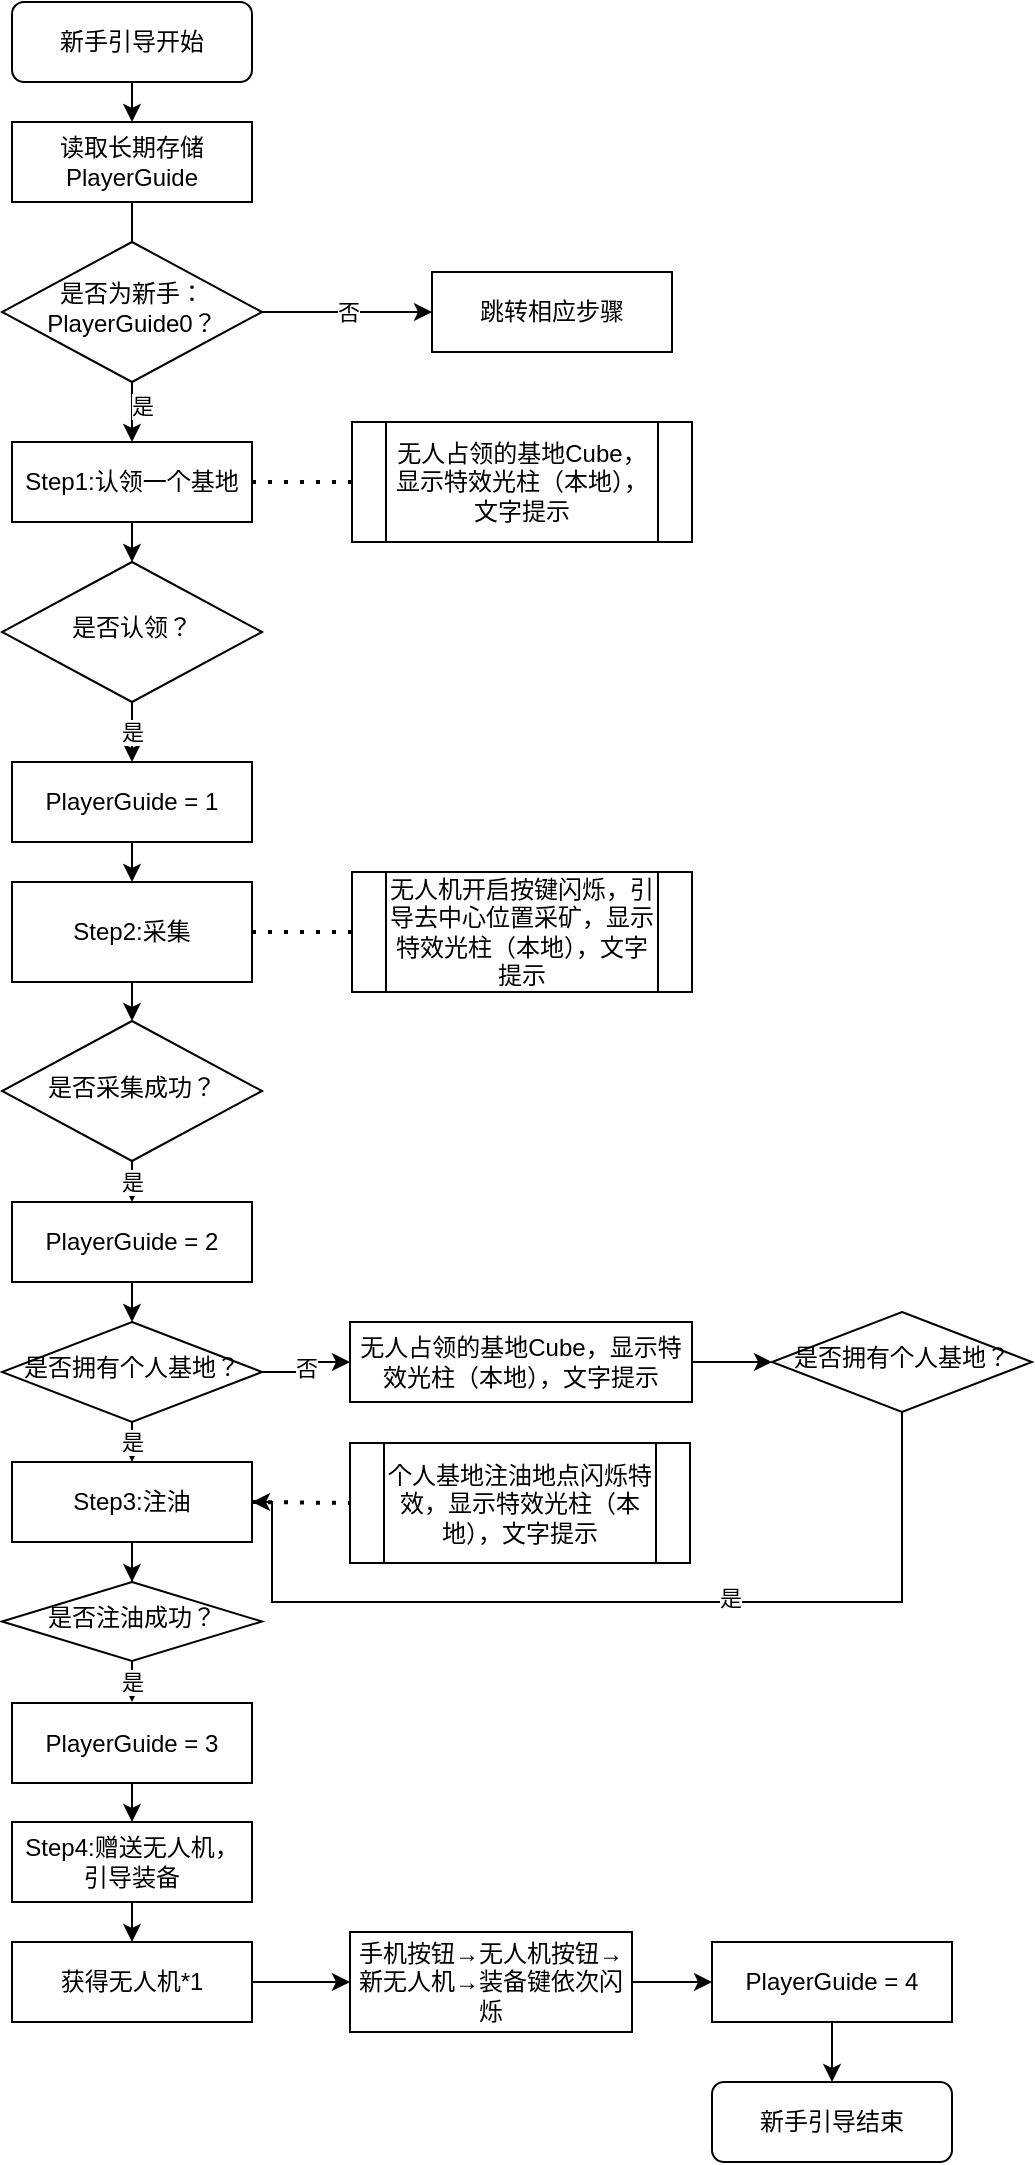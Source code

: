 <mxfile version="13.6.9" type="github">
  <diagram id="C5RBs43oDa-KdzZeNtuy" name="Page-1">
    <mxGraphModel dx="886" dy="717" grid="1" gridSize="10" guides="1" tooltips="1" connect="1" arrows="1" fold="1" page="1" pageScale="1" pageWidth="827" pageHeight="1169" math="0" shadow="0">
      <root>
        <mxCell id="WIyWlLk6GJQsqaUBKTNV-0" />
        <mxCell id="WIyWlLk6GJQsqaUBKTNV-1" parent="WIyWlLk6GJQsqaUBKTNV-0" />
        <mxCell id="w7deWJEiPZsFdYaoHRrN-9" style="edgeStyle=orthogonalEdgeStyle;rounded=0;orthogonalLoop=1;jettySize=auto;html=1;exitX=0.5;exitY=1;exitDx=0;exitDy=0;entryX=0.5;entryY=0;entryDx=0;entryDy=0;" edge="1" parent="WIyWlLk6GJQsqaUBKTNV-1" source="WIyWlLk6GJQsqaUBKTNV-3" target="w7deWJEiPZsFdYaoHRrN-8">
          <mxGeometry relative="1" as="geometry" />
        </mxCell>
        <mxCell id="WIyWlLk6GJQsqaUBKTNV-3" value="新手引导开始" style="rounded=1;whiteSpace=wrap;html=1;fontSize=12;glass=0;strokeWidth=1;shadow=0;" parent="WIyWlLk6GJQsqaUBKTNV-1" vertex="1">
          <mxGeometry x="160" y="10" width="120" height="40" as="geometry" />
        </mxCell>
        <mxCell id="w7deWJEiPZsFdYaoHRrN-16" style="edgeStyle=orthogonalEdgeStyle;rounded=0;orthogonalLoop=1;jettySize=auto;html=1;exitX=0.5;exitY=1;exitDx=0;exitDy=0;entryX=0.5;entryY=0;entryDx=0;entryDy=0;" edge="1" parent="WIyWlLk6GJQsqaUBKTNV-1" source="w7deWJEiPZsFdYaoHRrN-1" target="w7deWJEiPZsFdYaoHRrN-15">
          <mxGeometry relative="1" as="geometry" />
        </mxCell>
        <mxCell id="w7deWJEiPZsFdYaoHRrN-1" value="Step1:认领一个基地" style="rounded=0;whiteSpace=wrap;html=1;" vertex="1" parent="WIyWlLk6GJQsqaUBKTNV-1">
          <mxGeometry x="160" y="230" width="120" height="40" as="geometry" />
        </mxCell>
        <mxCell id="w7deWJEiPZsFdYaoHRrN-10" style="edgeStyle=orthogonalEdgeStyle;rounded=0;orthogonalLoop=1;jettySize=auto;html=1;exitX=0.5;exitY=1;exitDx=0;exitDy=0;entryX=0.5;entryY=0;entryDx=0;entryDy=0;" edge="1" parent="WIyWlLk6GJQsqaUBKTNV-1" source="w7deWJEiPZsFdYaoHRrN-8" target="w7deWJEiPZsFdYaoHRrN-1">
          <mxGeometry relative="1" as="geometry" />
        </mxCell>
        <mxCell id="w7deWJEiPZsFdYaoHRrN-14" value="是" style="edgeLabel;html=1;align=center;verticalAlign=middle;resizable=0;points=[];" vertex="1" connectable="0" parent="w7deWJEiPZsFdYaoHRrN-10">
          <mxGeometry x="0.7" y="5" relative="1" as="geometry">
            <mxPoint as="offset" />
          </mxGeometry>
        </mxCell>
        <mxCell id="w7deWJEiPZsFdYaoHRrN-8" value="读取长期存储PlayerGuide" style="rounded=0;whiteSpace=wrap;html=1;" vertex="1" parent="WIyWlLk6GJQsqaUBKTNV-1">
          <mxGeometry x="160" y="70" width="120" height="40" as="geometry" />
        </mxCell>
        <mxCell id="w7deWJEiPZsFdYaoHRrN-43" value="否" style="edgeStyle=orthogonalEdgeStyle;rounded=0;orthogonalLoop=1;jettySize=auto;html=1;exitX=1;exitY=0.5;exitDx=0;exitDy=0;entryX=0;entryY=0.5;entryDx=0;entryDy=0;" edge="1" parent="WIyWlLk6GJQsqaUBKTNV-1" source="w7deWJEiPZsFdYaoHRrN-11" target="w7deWJEiPZsFdYaoHRrN-42">
          <mxGeometry relative="1" as="geometry" />
        </mxCell>
        <mxCell id="w7deWJEiPZsFdYaoHRrN-11" value="是否为新手：PlayerGuide0？" style="rhombus;whiteSpace=wrap;html=1;shadow=0;fontFamily=Helvetica;fontSize=12;align=center;strokeWidth=1;spacing=6;spacingTop=-4;" vertex="1" parent="WIyWlLk6GJQsqaUBKTNV-1">
          <mxGeometry x="155" y="130" width="130" height="70" as="geometry" />
        </mxCell>
        <mxCell id="w7deWJEiPZsFdYaoHRrN-13" style="edgeStyle=orthogonalEdgeStyle;rounded=0;orthogonalLoop=1;jettySize=auto;html=1;exitX=0.5;exitY=1;exitDx=0;exitDy=0;" edge="1" parent="WIyWlLk6GJQsqaUBKTNV-1">
          <mxGeometry relative="1" as="geometry">
            <mxPoint x="200" y="220" as="sourcePoint" />
            <mxPoint x="200" y="220" as="targetPoint" />
          </mxGeometry>
        </mxCell>
        <mxCell id="w7deWJEiPZsFdYaoHRrN-18" value="是" style="edgeStyle=orthogonalEdgeStyle;rounded=0;orthogonalLoop=1;jettySize=auto;html=1;exitX=0.5;exitY=1;exitDx=0;exitDy=0;entryX=0.5;entryY=0;entryDx=0;entryDy=0;" edge="1" parent="WIyWlLk6GJQsqaUBKTNV-1" source="w7deWJEiPZsFdYaoHRrN-15" target="w7deWJEiPZsFdYaoHRrN-17">
          <mxGeometry relative="1" as="geometry" />
        </mxCell>
        <mxCell id="w7deWJEiPZsFdYaoHRrN-15" value="是否认领？" style="rhombus;whiteSpace=wrap;html=1;shadow=0;fontFamily=Helvetica;fontSize=12;align=center;strokeWidth=1;spacing=6;spacingTop=-4;" vertex="1" parent="WIyWlLk6GJQsqaUBKTNV-1">
          <mxGeometry x="155" y="290" width="130" height="70" as="geometry" />
        </mxCell>
        <mxCell id="w7deWJEiPZsFdYaoHRrN-20" style="edgeStyle=orthogonalEdgeStyle;rounded=0;orthogonalLoop=1;jettySize=auto;html=1;exitX=0.5;exitY=1;exitDx=0;exitDy=0;entryX=0.5;entryY=0;entryDx=0;entryDy=0;" edge="1" parent="WIyWlLk6GJQsqaUBKTNV-1" source="w7deWJEiPZsFdYaoHRrN-17" target="w7deWJEiPZsFdYaoHRrN-19">
          <mxGeometry relative="1" as="geometry" />
        </mxCell>
        <mxCell id="w7deWJEiPZsFdYaoHRrN-17" value="PlayerGuide = 1" style="rounded=0;whiteSpace=wrap;html=1;" vertex="1" parent="WIyWlLk6GJQsqaUBKTNV-1">
          <mxGeometry x="160" y="390" width="120" height="40" as="geometry" />
        </mxCell>
        <mxCell id="w7deWJEiPZsFdYaoHRrN-22" style="edgeStyle=orthogonalEdgeStyle;rounded=0;orthogonalLoop=1;jettySize=auto;html=1;exitX=0.5;exitY=1;exitDx=0;exitDy=0;entryX=0.5;entryY=0;entryDx=0;entryDy=0;" edge="1" parent="WIyWlLk6GJQsqaUBKTNV-1" source="w7deWJEiPZsFdYaoHRrN-19" target="w7deWJEiPZsFdYaoHRrN-21">
          <mxGeometry relative="1" as="geometry" />
        </mxCell>
        <mxCell id="w7deWJEiPZsFdYaoHRrN-19" value="Step2:采集" style="rounded=0;whiteSpace=wrap;html=1;" vertex="1" parent="WIyWlLk6GJQsqaUBKTNV-1">
          <mxGeometry x="160" y="450" width="120" height="50" as="geometry" />
        </mxCell>
        <mxCell id="w7deWJEiPZsFdYaoHRrN-26" value="是" style="edgeStyle=orthogonalEdgeStyle;rounded=0;orthogonalLoop=1;jettySize=auto;html=1;exitX=0.5;exitY=1;exitDx=0;exitDy=0;entryX=0.5;entryY=0;entryDx=0;entryDy=0;" edge="1" parent="WIyWlLk6GJQsqaUBKTNV-1" source="w7deWJEiPZsFdYaoHRrN-21" target="w7deWJEiPZsFdYaoHRrN-24">
          <mxGeometry relative="1" as="geometry" />
        </mxCell>
        <mxCell id="w7deWJEiPZsFdYaoHRrN-21" value="是否采集成功？" style="rhombus;whiteSpace=wrap;html=1;shadow=0;fontFamily=Helvetica;fontSize=12;align=center;strokeWidth=1;spacing=6;spacingTop=-4;" vertex="1" parent="WIyWlLk6GJQsqaUBKTNV-1">
          <mxGeometry x="155" y="519.5" width="130" height="70" as="geometry" />
        </mxCell>
        <mxCell id="w7deWJEiPZsFdYaoHRrN-63" style="edgeStyle=orthogonalEdgeStyle;rounded=0;orthogonalLoop=1;jettySize=auto;html=1;exitX=0.5;exitY=1;exitDx=0;exitDy=0;entryX=0.5;entryY=0;entryDx=0;entryDy=0;" edge="1" parent="WIyWlLk6GJQsqaUBKTNV-1" source="w7deWJEiPZsFdYaoHRrN-24" target="w7deWJEiPZsFdYaoHRrN-53">
          <mxGeometry relative="1" as="geometry" />
        </mxCell>
        <mxCell id="w7deWJEiPZsFdYaoHRrN-24" value="PlayerGuide = 2" style="rounded=0;whiteSpace=wrap;html=1;" vertex="1" parent="WIyWlLk6GJQsqaUBKTNV-1">
          <mxGeometry x="160" y="610" width="120" height="40" as="geometry" />
        </mxCell>
        <mxCell id="w7deWJEiPZsFdYaoHRrN-64" style="edgeStyle=orthogonalEdgeStyle;rounded=0;orthogonalLoop=1;jettySize=auto;html=1;exitX=0.5;exitY=1;exitDx=0;exitDy=0;" edge="1" parent="WIyWlLk6GJQsqaUBKTNV-1" source="w7deWJEiPZsFdYaoHRrN-25" target="w7deWJEiPZsFdYaoHRrN-28">
          <mxGeometry relative="1" as="geometry" />
        </mxCell>
        <mxCell id="w7deWJEiPZsFdYaoHRrN-25" value="Step3:注油" style="rounded=0;whiteSpace=wrap;html=1;" vertex="1" parent="WIyWlLk6GJQsqaUBKTNV-1">
          <mxGeometry x="160" y="740" width="120" height="40" as="geometry" />
        </mxCell>
        <mxCell id="w7deWJEiPZsFdYaoHRrN-59" value="是" style="edgeStyle=orthogonalEdgeStyle;rounded=0;orthogonalLoop=1;jettySize=auto;html=1;exitX=0.5;exitY=1;exitDx=0;exitDy=0;" edge="1" parent="WIyWlLk6GJQsqaUBKTNV-1" source="w7deWJEiPZsFdYaoHRrN-28">
          <mxGeometry relative="1" as="geometry">
            <mxPoint x="220" y="860" as="targetPoint" />
          </mxGeometry>
        </mxCell>
        <mxCell id="w7deWJEiPZsFdYaoHRrN-28" value="是否注油成功？" style="rhombus;whiteSpace=wrap;html=1;shadow=0;fontFamily=Helvetica;fontSize=12;align=center;strokeWidth=1;spacing=6;spacingTop=-4;" vertex="1" parent="WIyWlLk6GJQsqaUBKTNV-1">
          <mxGeometry x="155" y="800" width="130" height="39.5" as="geometry" />
        </mxCell>
        <mxCell id="w7deWJEiPZsFdYaoHRrN-33" style="edgeStyle=orthogonalEdgeStyle;rounded=0;orthogonalLoop=1;jettySize=auto;html=1;exitX=0.5;exitY=1;exitDx=0;exitDy=0;entryX=0.5;entryY=0;entryDx=0;entryDy=0;" edge="1" parent="WIyWlLk6GJQsqaUBKTNV-1" source="w7deWJEiPZsFdYaoHRrN-29" target="w7deWJEiPZsFdYaoHRrN-32">
          <mxGeometry relative="1" as="geometry" />
        </mxCell>
        <mxCell id="w7deWJEiPZsFdYaoHRrN-29" value="PlayerGuide = 3" style="rounded=0;whiteSpace=wrap;html=1;" vertex="1" parent="WIyWlLk6GJQsqaUBKTNV-1">
          <mxGeometry x="160" y="860.5" width="120" height="40" as="geometry" />
        </mxCell>
        <mxCell id="w7deWJEiPZsFdYaoHRrN-35" style="edgeStyle=orthogonalEdgeStyle;rounded=0;orthogonalLoop=1;jettySize=auto;html=1;exitX=0.5;exitY=1;exitDx=0;exitDy=0;entryX=0.5;entryY=0;entryDx=0;entryDy=0;" edge="1" parent="WIyWlLk6GJQsqaUBKTNV-1" source="w7deWJEiPZsFdYaoHRrN-32" target="w7deWJEiPZsFdYaoHRrN-34">
          <mxGeometry relative="1" as="geometry" />
        </mxCell>
        <mxCell id="w7deWJEiPZsFdYaoHRrN-32" value="Step4:赠送无人机，引导装备" style="rounded=0;whiteSpace=wrap;html=1;" vertex="1" parent="WIyWlLk6GJQsqaUBKTNV-1">
          <mxGeometry x="160" y="920" width="120" height="40" as="geometry" />
        </mxCell>
        <mxCell id="w7deWJEiPZsFdYaoHRrN-76" style="edgeStyle=orthogonalEdgeStyle;rounded=0;orthogonalLoop=1;jettySize=auto;html=1;exitX=1;exitY=0.5;exitDx=0;exitDy=0;entryX=0;entryY=0.5;entryDx=0;entryDy=0;" edge="1" parent="WIyWlLk6GJQsqaUBKTNV-1" source="w7deWJEiPZsFdYaoHRrN-34" target="w7deWJEiPZsFdYaoHRrN-37">
          <mxGeometry relative="1" as="geometry" />
        </mxCell>
        <mxCell id="w7deWJEiPZsFdYaoHRrN-34" value="获得无人机*1" style="rounded=0;whiteSpace=wrap;html=1;" vertex="1" parent="WIyWlLk6GJQsqaUBKTNV-1">
          <mxGeometry x="160" y="980" width="120" height="40" as="geometry" />
        </mxCell>
        <mxCell id="w7deWJEiPZsFdYaoHRrN-77" style="edgeStyle=orthogonalEdgeStyle;rounded=0;orthogonalLoop=1;jettySize=auto;html=1;exitX=1;exitY=0.5;exitDx=0;exitDy=0;entryX=0;entryY=0.5;entryDx=0;entryDy=0;" edge="1" parent="WIyWlLk6GJQsqaUBKTNV-1" source="w7deWJEiPZsFdYaoHRrN-37" target="w7deWJEiPZsFdYaoHRrN-39">
          <mxGeometry relative="1" as="geometry" />
        </mxCell>
        <mxCell id="w7deWJEiPZsFdYaoHRrN-37" value="&lt;span style=&quot;font-family: &amp;#34;helvetica&amp;#34;&quot;&gt;手机按钮→无人机按钮→新无人机→装备键依次闪烁&lt;/span&gt;" style="rounded=0;whiteSpace=wrap;html=1;" vertex="1" parent="WIyWlLk6GJQsqaUBKTNV-1">
          <mxGeometry x="329" y="975" width="141" height="50" as="geometry" />
        </mxCell>
        <mxCell id="w7deWJEiPZsFdYaoHRrN-75" style="edgeStyle=orthogonalEdgeStyle;rounded=0;orthogonalLoop=1;jettySize=auto;html=1;exitX=0.5;exitY=1;exitDx=0;exitDy=0;entryX=0.5;entryY=0;entryDx=0;entryDy=0;" edge="1" parent="WIyWlLk6GJQsqaUBKTNV-1" source="w7deWJEiPZsFdYaoHRrN-39" target="w7deWJEiPZsFdYaoHRrN-74">
          <mxGeometry relative="1" as="geometry" />
        </mxCell>
        <mxCell id="w7deWJEiPZsFdYaoHRrN-39" value="PlayerGuide = 4" style="rounded=0;whiteSpace=wrap;html=1;" vertex="1" parent="WIyWlLk6GJQsqaUBKTNV-1">
          <mxGeometry x="510" y="980" width="120" height="40" as="geometry" />
        </mxCell>
        <mxCell id="w7deWJEiPZsFdYaoHRrN-42" value="跳转相应步骤" style="rounded=0;whiteSpace=wrap;html=1;" vertex="1" parent="WIyWlLk6GJQsqaUBKTNV-1">
          <mxGeometry x="370" y="145" width="120" height="40" as="geometry" />
        </mxCell>
        <mxCell id="w7deWJEiPZsFdYaoHRrN-47" value="无人占领的基地Cube，显示特效光柱（本地），文字提示" style="shape=process;whiteSpace=wrap;html=1;backgroundOutline=1;" vertex="1" parent="WIyWlLk6GJQsqaUBKTNV-1">
          <mxGeometry x="330" y="220" width="170" height="60" as="geometry" />
        </mxCell>
        <mxCell id="w7deWJEiPZsFdYaoHRrN-48" value="" style="endArrow=none;dashed=1;html=1;dashPattern=1 3;strokeWidth=2;exitX=1;exitY=0.5;exitDx=0;exitDy=0;entryX=0;entryY=0.5;entryDx=0;entryDy=0;" edge="1" parent="WIyWlLk6GJQsqaUBKTNV-1" source="w7deWJEiPZsFdYaoHRrN-1" target="w7deWJEiPZsFdYaoHRrN-47">
          <mxGeometry width="50" height="50" relative="1" as="geometry">
            <mxPoint x="410" y="440" as="sourcePoint" />
            <mxPoint x="460" y="390" as="targetPoint" />
          </mxGeometry>
        </mxCell>
        <mxCell id="w7deWJEiPZsFdYaoHRrN-49" value="无人机开启按键闪烁，引导去中心位置采矿，显示特效光柱（本地），文字提示" style="shape=process;whiteSpace=wrap;html=1;backgroundOutline=1;" vertex="1" parent="WIyWlLk6GJQsqaUBKTNV-1">
          <mxGeometry x="330" y="445" width="170" height="60" as="geometry" />
        </mxCell>
        <mxCell id="w7deWJEiPZsFdYaoHRrN-50" value="" style="endArrow=none;dashed=1;html=1;dashPattern=1 3;strokeWidth=2;exitX=1;exitY=0.5;exitDx=0;exitDy=0;entryX=0;entryY=0.5;entryDx=0;entryDy=0;" edge="1" parent="WIyWlLk6GJQsqaUBKTNV-1" source="w7deWJEiPZsFdYaoHRrN-19" target="w7deWJEiPZsFdYaoHRrN-49">
          <mxGeometry width="50" height="50" relative="1" as="geometry">
            <mxPoint x="290" y="260" as="sourcePoint" />
            <mxPoint x="340" y="260" as="targetPoint" />
          </mxGeometry>
        </mxCell>
        <mxCell id="w7deWJEiPZsFdYaoHRrN-51" value="个人基地注油地点闪烁特效，显示特效光柱（本地），文字提示" style="shape=process;whiteSpace=wrap;html=1;backgroundOutline=1;" vertex="1" parent="WIyWlLk6GJQsqaUBKTNV-1">
          <mxGeometry x="329" y="730.5" width="170" height="60" as="geometry" />
        </mxCell>
        <mxCell id="w7deWJEiPZsFdYaoHRrN-52" value="" style="endArrow=none;dashed=1;html=1;dashPattern=1 3;strokeWidth=2;exitX=1;exitY=0.5;exitDx=0;exitDy=0;entryX=0;entryY=0.5;entryDx=0;entryDy=0;" edge="1" parent="WIyWlLk6GJQsqaUBKTNV-1" source="w7deWJEiPZsFdYaoHRrN-25" target="w7deWJEiPZsFdYaoHRrN-51">
          <mxGeometry width="50" height="50" relative="1" as="geometry">
            <mxPoint x="290" y="485" as="sourcePoint" />
            <mxPoint x="340" y="485" as="targetPoint" />
          </mxGeometry>
        </mxCell>
        <mxCell id="w7deWJEiPZsFdYaoHRrN-62" value="是" style="edgeStyle=orthogonalEdgeStyle;rounded=0;orthogonalLoop=1;jettySize=auto;html=1;exitX=0.5;exitY=1;exitDx=0;exitDy=0;entryX=0.5;entryY=0;entryDx=0;entryDy=0;" edge="1" parent="WIyWlLk6GJQsqaUBKTNV-1" source="w7deWJEiPZsFdYaoHRrN-53" target="w7deWJEiPZsFdYaoHRrN-25">
          <mxGeometry relative="1" as="geometry" />
        </mxCell>
        <mxCell id="w7deWJEiPZsFdYaoHRrN-66" value="否" style="edgeStyle=orthogonalEdgeStyle;rounded=0;orthogonalLoop=1;jettySize=auto;html=1;exitX=1;exitY=0.5;exitDx=0;exitDy=0;entryX=0;entryY=0.5;entryDx=0;entryDy=0;" edge="1" parent="WIyWlLk6GJQsqaUBKTNV-1" source="w7deWJEiPZsFdYaoHRrN-53" target="w7deWJEiPZsFdYaoHRrN-65">
          <mxGeometry relative="1" as="geometry" />
        </mxCell>
        <mxCell id="w7deWJEiPZsFdYaoHRrN-53" value="是否拥有个人基地？" style="rhombus;whiteSpace=wrap;html=1;shadow=0;fontFamily=Helvetica;fontSize=12;align=center;strokeWidth=1;spacing=6;spacingTop=-4;" vertex="1" parent="WIyWlLk6GJQsqaUBKTNV-1">
          <mxGeometry x="155" y="670" width="130" height="50" as="geometry" />
        </mxCell>
        <mxCell id="w7deWJEiPZsFdYaoHRrN-69" style="edgeStyle=orthogonalEdgeStyle;rounded=0;orthogonalLoop=1;jettySize=auto;html=1;exitX=1;exitY=0.5;exitDx=0;exitDy=0;entryX=0;entryY=0.5;entryDx=0;entryDy=0;" edge="1" parent="WIyWlLk6GJQsqaUBKTNV-1" source="w7deWJEiPZsFdYaoHRrN-65" target="w7deWJEiPZsFdYaoHRrN-68">
          <mxGeometry relative="1" as="geometry" />
        </mxCell>
        <mxCell id="w7deWJEiPZsFdYaoHRrN-65" value="无人占领的基地Cube，显示特效光柱（本地），文字提示" style="rounded=0;whiteSpace=wrap;html=1;" vertex="1" parent="WIyWlLk6GJQsqaUBKTNV-1">
          <mxGeometry x="329" y="670" width="171" height="40" as="geometry" />
        </mxCell>
        <mxCell id="w7deWJEiPZsFdYaoHRrN-70" style="edgeStyle=orthogonalEdgeStyle;rounded=0;orthogonalLoop=1;jettySize=auto;html=1;exitX=0.5;exitY=1;exitDx=0;exitDy=0;" edge="1" parent="WIyWlLk6GJQsqaUBKTNV-1" source="w7deWJEiPZsFdYaoHRrN-68">
          <mxGeometry relative="1" as="geometry">
            <mxPoint x="280" y="760" as="targetPoint" />
            <Array as="points">
              <mxPoint x="605" y="810" />
              <mxPoint x="290" y="810" />
              <mxPoint x="290" y="760" />
            </Array>
          </mxGeometry>
        </mxCell>
        <mxCell id="w7deWJEiPZsFdYaoHRrN-71" value="是" style="edgeLabel;html=1;align=center;verticalAlign=middle;resizable=0;points=[];" vertex="1" connectable="0" parent="w7deWJEiPZsFdYaoHRrN-70">
          <mxGeometry x="-0.227" y="-2" relative="1" as="geometry">
            <mxPoint as="offset" />
          </mxGeometry>
        </mxCell>
        <mxCell id="w7deWJEiPZsFdYaoHRrN-68" value="是否拥有个人基地？" style="rhombus;whiteSpace=wrap;html=1;shadow=0;fontFamily=Helvetica;fontSize=12;align=center;strokeWidth=1;spacing=6;spacingTop=-4;" vertex="1" parent="WIyWlLk6GJQsqaUBKTNV-1">
          <mxGeometry x="540" y="665" width="130" height="50" as="geometry" />
        </mxCell>
        <mxCell id="w7deWJEiPZsFdYaoHRrN-74" value="新手引导结束" style="rounded=1;whiteSpace=wrap;html=1;fontSize=12;glass=0;strokeWidth=1;shadow=0;" vertex="1" parent="WIyWlLk6GJQsqaUBKTNV-1">
          <mxGeometry x="510" y="1050" width="120" height="40" as="geometry" />
        </mxCell>
      </root>
    </mxGraphModel>
  </diagram>
</mxfile>
